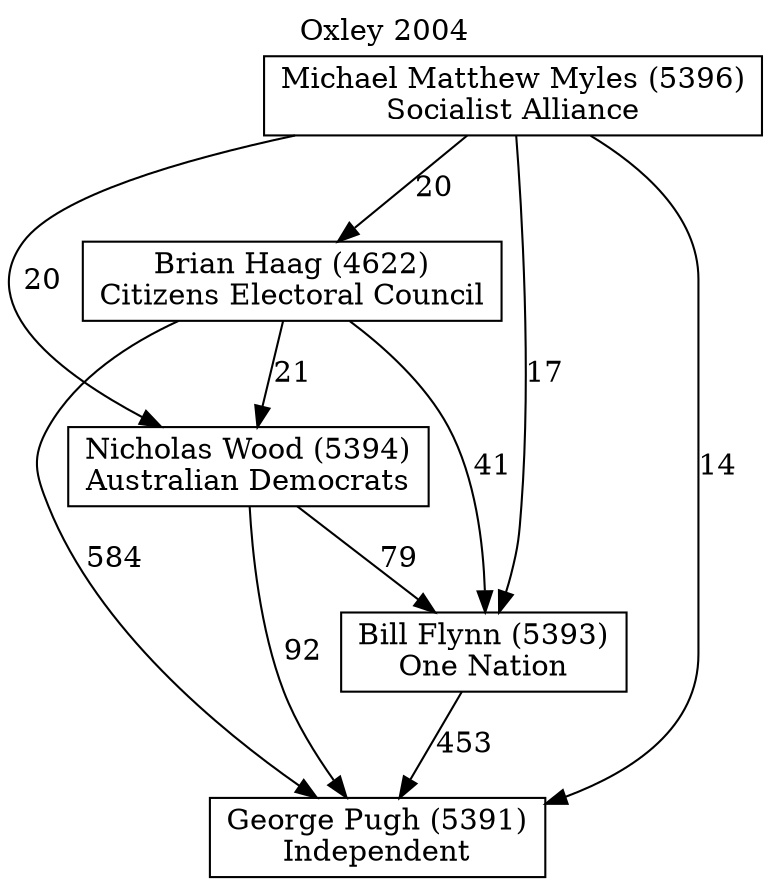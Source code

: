 // House preference flow
digraph "George Pugh (5391)_Oxley_2004" {
	graph [label="Oxley 2004" labelloc=t mclimit=10]
	node [shape=box]
	"George Pugh (5391)" [label="George Pugh (5391)
Independent"]
	"Bill Flynn (5393)" [label="Bill Flynn (5393)
One Nation"]
	"Nicholas Wood (5394)" [label="Nicholas Wood (5394)
Australian Democrats"]
	"Brian Haag (4622)" [label="Brian Haag (4622)
Citizens Electoral Council"]
	"Michael Matthew Myles (5396)" [label="Michael Matthew Myles (5396)
Socialist Alliance"]
	"Bill Flynn (5393)" -> "George Pugh (5391)" [label=453]
	"Nicholas Wood (5394)" -> "Bill Flynn (5393)" [label=79]
	"Brian Haag (4622)" -> "Nicholas Wood (5394)" [label=21]
	"Michael Matthew Myles (5396)" -> "Brian Haag (4622)" [label=20]
	"Nicholas Wood (5394)" -> "George Pugh (5391)" [label=92]
	"Brian Haag (4622)" -> "George Pugh (5391)" [label=584]
	"Michael Matthew Myles (5396)" -> "George Pugh (5391)" [label=14]
	"Michael Matthew Myles (5396)" -> "Nicholas Wood (5394)" [label=20]
	"Brian Haag (4622)" -> "Bill Flynn (5393)" [label=41]
	"Michael Matthew Myles (5396)" -> "Bill Flynn (5393)" [label=17]
}
